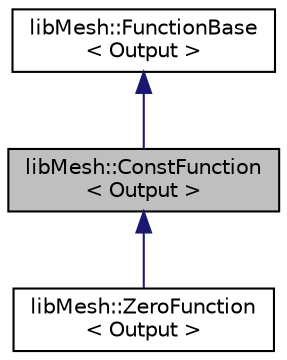 digraph "libMesh::ConstFunction&lt; Output &gt;"
{
 // INTERACTIVE_SVG=YES
  edge [fontname="Helvetica",fontsize="10",labelfontname="Helvetica",labelfontsize="10"];
  node [fontname="Helvetica",fontsize="10",shape=record];
  Node1 [label="libMesh::ConstFunction\l\< Output \>",height=0.2,width=0.4,color="black", fillcolor="grey75", style="filled" fontcolor="black"];
  Node2 -> Node1 [dir="back",color="midnightblue",fontsize="10",style="solid",fontname="Helvetica"];
  Node2 [label="libMesh::FunctionBase\l\< Output \>",height=0.2,width=0.4,color="black", fillcolor="white", style="filled",URL="$classlibMesh_1_1FunctionBase.html",tooltip="FunctionBase是一个函数对象的基类，可以在某一点（可选地包括时间）进行评估。 "];
  Node1 -> Node3 [dir="back",color="midnightblue",fontsize="10",style="solid",fontname="Helvetica"];
  Node3 [label="libMesh::ZeroFunction\l\< Output \>",height=0.2,width=0.4,color="black", fillcolor="white", style="filled",URL="$classlibMesh_1_1ZeroFunction.html",tooltip="ConstFunction that simply returns 0. "];
}
